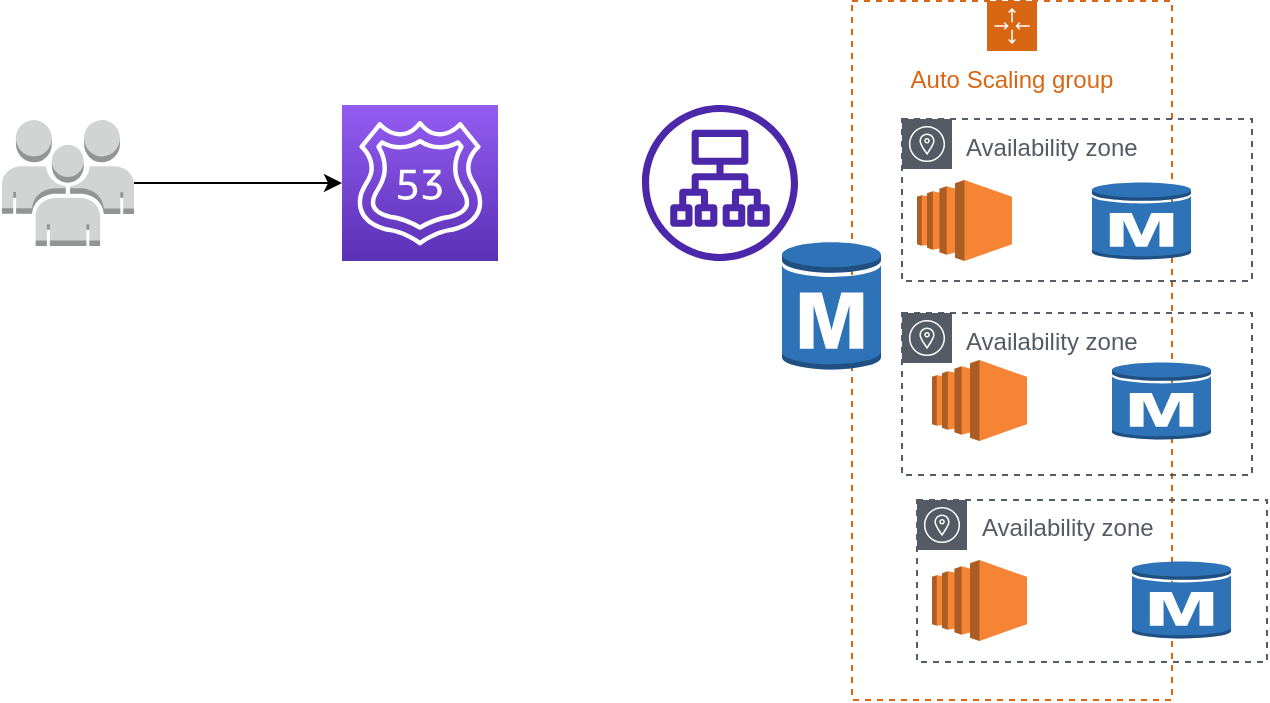 <mxfile version="20.5.3" type="github">
  <diagram id="Ht1M8jgEwFfnCIfOTk4-" name="Page-1">
    <mxGraphModel dx="868" dy="450" grid="1" gridSize="10" guides="1" tooltips="1" connect="1" arrows="1" fold="1" page="1" pageScale="1" pageWidth="1169" pageHeight="827" math="0" shadow="0">
      <root>
        <mxCell id="0" />
        <mxCell id="1" parent="0" />
        <mxCell id="6956B6hDvgmSpLaD35DB-5" value="" style="sketch=0;points=[[0,0,0],[0.25,0,0],[0.5,0,0],[0.75,0,0],[1,0,0],[0,1,0],[0.25,1,0],[0.5,1,0],[0.75,1,0],[1,1,0],[0,0.25,0],[0,0.5,0],[0,0.75,0],[1,0.25,0],[1,0.5,0],[1,0.75,0]];outlineConnect=0;fontColor=#232F3E;gradientColor=#945DF2;gradientDirection=north;fillColor=#5A30B5;strokeColor=#ffffff;dashed=0;verticalLabelPosition=bottom;verticalAlign=top;align=center;html=1;fontSize=12;fontStyle=0;aspect=fixed;shape=mxgraph.aws4.resourceIcon;resIcon=mxgraph.aws4.route_53;" vertex="1" parent="1">
          <mxGeometry x="170" y="312.5" width="78" height="78" as="geometry" />
        </mxCell>
        <mxCell id="6956B6hDvgmSpLaD35DB-7" value="" style="outlineConnect=0;dashed=0;verticalLabelPosition=bottom;verticalAlign=top;align=center;html=1;shape=mxgraph.aws3.users;fillColor=#D2D3D3;gradientColor=none;" vertex="1" parent="1">
          <mxGeometry y="320" width="66" height="63" as="geometry" />
        </mxCell>
        <mxCell id="6956B6hDvgmSpLaD35DB-8" value="" style="endArrow=classic;html=1;rounded=0;" edge="1" parent="1" source="6956B6hDvgmSpLaD35DB-7" target="6956B6hDvgmSpLaD35DB-5">
          <mxGeometry width="50" height="50" relative="1" as="geometry">
            <mxPoint x="390" y="440" as="sourcePoint" />
            <mxPoint x="440" y="390" as="targetPoint" />
          </mxGeometry>
        </mxCell>
        <mxCell id="6956B6hDvgmSpLaD35DB-10" value="" style="sketch=0;outlineConnect=0;fontColor=#232F3E;gradientColor=none;fillColor=#4D27AA;strokeColor=none;dashed=0;verticalLabelPosition=bottom;verticalAlign=top;align=center;html=1;fontSize=12;fontStyle=0;aspect=fixed;pointerEvents=1;shape=mxgraph.aws4.application_load_balancer;" vertex="1" parent="1">
          <mxGeometry x="320" y="312.5" width="78" height="78" as="geometry" />
        </mxCell>
        <mxCell id="6956B6hDvgmSpLaD35DB-25" value="Auto Scaling group" style="points=[[0,0],[0.25,0],[0.5,0],[0.75,0],[1,0],[1,0.25],[1,0.5],[1,0.75],[1,1],[0.75,1],[0.5,1],[0.25,1],[0,1],[0,0.75],[0,0.5],[0,0.25]];outlineConnect=0;gradientColor=none;html=1;whiteSpace=wrap;fontSize=12;fontStyle=0;container=1;pointerEvents=0;collapsible=0;recursiveResize=0;shape=mxgraph.aws4.groupCenter;grIcon=mxgraph.aws4.group_auto_scaling_group;grStroke=1;strokeColor=#D86613;fillColor=none;verticalAlign=top;align=center;fontColor=#D86613;dashed=1;spacingTop=25;" vertex="1" parent="1">
          <mxGeometry x="425" y="260.5" width="160" height="349.5" as="geometry" />
        </mxCell>
        <mxCell id="6956B6hDvgmSpLaD35DB-29" value="Availability zone" style="sketch=0;outlineConnect=0;gradientColor=none;html=1;whiteSpace=wrap;fontSize=12;fontStyle=0;shape=mxgraph.aws4.group;grIcon=mxgraph.aws4.group_availability_zone;strokeColor=#545B64;fillColor=none;verticalAlign=top;align=left;spacingLeft=30;fontColor=#545B64;dashed=1;" vertex="1" parent="6956B6hDvgmSpLaD35DB-25">
          <mxGeometry x="25" y="59" width="175" height="81" as="geometry" />
        </mxCell>
        <mxCell id="6956B6hDvgmSpLaD35DB-30" value="Availability zone" style="sketch=0;outlineConnect=0;gradientColor=none;html=1;whiteSpace=wrap;fontSize=12;fontStyle=0;shape=mxgraph.aws4.group;grIcon=mxgraph.aws4.group_availability_zone;strokeColor=#545B64;fillColor=none;verticalAlign=top;align=left;spacingLeft=30;fontColor=#545B64;dashed=1;" vertex="1" parent="6956B6hDvgmSpLaD35DB-25">
          <mxGeometry x="25" y="156" width="175" height="81" as="geometry" />
        </mxCell>
        <mxCell id="6956B6hDvgmSpLaD35DB-31" value="Availability zone" style="sketch=0;outlineConnect=0;gradientColor=none;html=1;whiteSpace=wrap;fontSize=12;fontStyle=0;shape=mxgraph.aws4.group;grIcon=mxgraph.aws4.group_availability_zone;strokeColor=#545B64;fillColor=none;verticalAlign=top;align=left;spacingLeft=30;fontColor=#545B64;dashed=1;" vertex="1" parent="6956B6hDvgmSpLaD35DB-25">
          <mxGeometry x="32.5" y="249.5" width="175" height="81" as="geometry" />
        </mxCell>
        <mxCell id="6956B6hDvgmSpLaD35DB-12" value="" style="outlineConnect=0;dashed=0;verticalLabelPosition=bottom;verticalAlign=top;align=center;html=1;shape=mxgraph.aws3.ec2;fillColor=#F58534;gradientColor=none;" vertex="1" parent="6956B6hDvgmSpLaD35DB-25">
          <mxGeometry x="32.5" y="89.5" width="47.5" height="40.5" as="geometry" />
        </mxCell>
        <mxCell id="6956B6hDvgmSpLaD35DB-32" value="" style="outlineConnect=0;dashed=0;verticalLabelPosition=bottom;verticalAlign=top;align=center;html=1;shape=mxgraph.aws3.ec2;fillColor=#F58534;gradientColor=none;" vertex="1" parent="6956B6hDvgmSpLaD35DB-25">
          <mxGeometry x="40" y="179.5" width="47.5" height="40.5" as="geometry" />
        </mxCell>
        <mxCell id="6956B6hDvgmSpLaD35DB-33" value="" style="outlineConnect=0;dashed=0;verticalLabelPosition=bottom;verticalAlign=top;align=center;html=1;shape=mxgraph.aws3.ec2;fillColor=#F58534;gradientColor=none;" vertex="1" parent="6956B6hDvgmSpLaD35DB-25">
          <mxGeometry x="40" y="279.5" width="47.5" height="40.5" as="geometry" />
        </mxCell>
        <mxCell id="6956B6hDvgmSpLaD35DB-35" value="" style="outlineConnect=0;dashed=0;verticalLabelPosition=bottom;verticalAlign=top;align=center;html=1;shape=mxgraph.aws3.rds_db_instance;fillColor=#2E73B8;gradientColor=none;" vertex="1" parent="6956B6hDvgmSpLaD35DB-25">
          <mxGeometry x="120" y="90" width="49.5" height="40" as="geometry" />
        </mxCell>
        <mxCell id="6956B6hDvgmSpLaD35DB-36" value="" style="outlineConnect=0;dashed=0;verticalLabelPosition=bottom;verticalAlign=top;align=center;html=1;shape=mxgraph.aws3.rds_db_instance;fillColor=#2E73B8;gradientColor=none;" vertex="1" parent="6956B6hDvgmSpLaD35DB-25">
          <mxGeometry x="130" y="180" width="49.5" height="40" as="geometry" />
        </mxCell>
        <mxCell id="6956B6hDvgmSpLaD35DB-37" value="" style="outlineConnect=0;dashed=0;verticalLabelPosition=bottom;verticalAlign=top;align=center;html=1;shape=mxgraph.aws3.rds_db_instance;fillColor=#2E73B8;gradientColor=none;" vertex="1" parent="6956B6hDvgmSpLaD35DB-25">
          <mxGeometry x="140" y="279.5" width="49.5" height="40" as="geometry" />
        </mxCell>
        <mxCell id="6956B6hDvgmSpLaD35DB-34" value="" style="outlineConnect=0;dashed=0;verticalLabelPosition=bottom;verticalAlign=top;align=center;html=1;shape=mxgraph.aws3.rds_db_instance;fillColor=#2E73B8;gradientColor=none;" vertex="1" parent="1">
          <mxGeometry x="390" y="380" width="49.5" height="66" as="geometry" />
        </mxCell>
      </root>
    </mxGraphModel>
  </diagram>
</mxfile>
